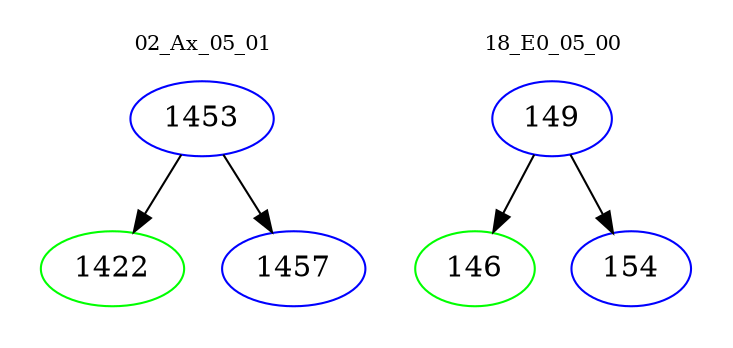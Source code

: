 digraph{
subgraph cluster_0 {
color = white
label = "02_Ax_05_01";
fontsize=10;
T0_1453 [label="1453", color="blue"]
T0_1453 -> T0_1422 [color="black"]
T0_1422 [label="1422", color="green"]
T0_1453 -> T0_1457 [color="black"]
T0_1457 [label="1457", color="blue"]
}
subgraph cluster_1 {
color = white
label = "18_E0_05_00";
fontsize=10;
T1_149 [label="149", color="blue"]
T1_149 -> T1_146 [color="black"]
T1_146 [label="146", color="green"]
T1_149 -> T1_154 [color="black"]
T1_154 [label="154", color="blue"]
}
}
